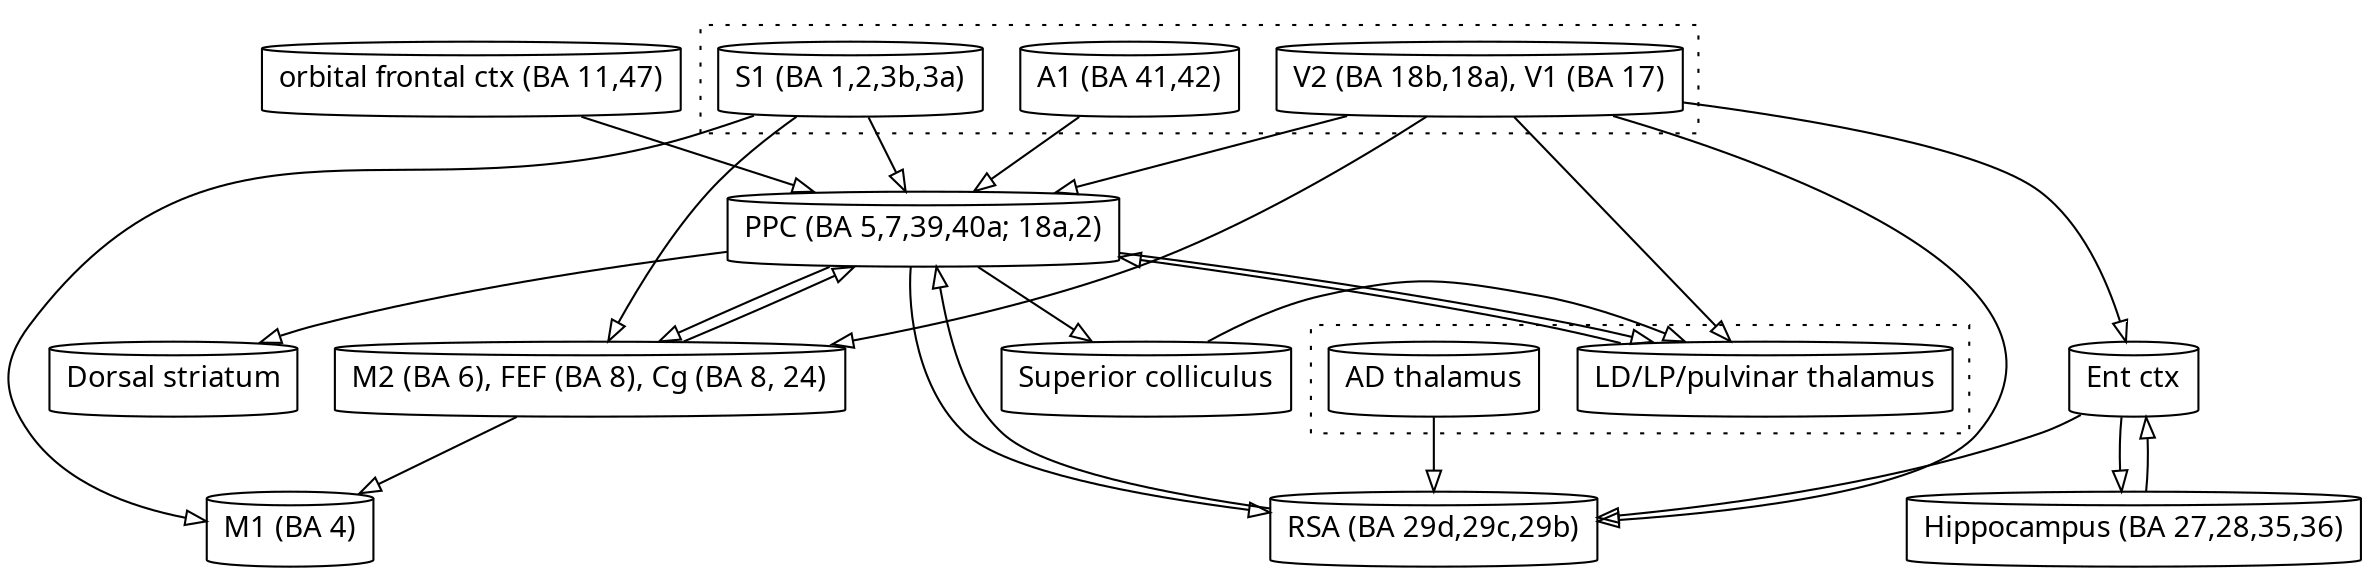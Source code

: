 digraph g {
    node [shape="cylinder"];
    //node [shape="box"];
    node [fontname="sans-serif"];
    edge [arrowhead="o" fontsize=11.0 fontname="sans-serif"]

    //pfc [label="prefrontal cortex (BA 9,10)"]
    ofc [label="orbital frontal ctx (BA 11,47)"]
    m2 [label="M2 (BA 6), FEF (BA 8), Cg (BA 8, 24)"] 
    //cg [label="anterior cingulate (BA 9,10,11,24,32)"]
    //bro [label="Broca's area (BA 44,45"]
    //wer [label="Wernicke's area (BA 39,40)"]
    m1 [label="M1 (BA 4)"]
    //ins [label="Insular ctx (BA 13,14)"]
    //gus [label="Gustatory ctx (BA 43)"]
    s1 [label="S1 (BA 1,2,3b,3a)"]
    //s2 [label="S2 (BA 40)"]
    a1 [label="A1 (BA 41,42)"]
    //a2 [label="A2 (BA 22)"]
    ppc [label="PPC (BA 5,7,39,40a; 18a,2)"]
    vis [label="V2 (BA 18b,18a), V1 (BA 17)"]
    rsa [label="RSA (BA 29d,29c,29b)"]
    ent [label="Ent ctx"]
    //por [label="TEa/POR (BA 36p)"]
    //lec [label="Lateral ent ctx"]
    //mec [label="Medial ent ctx"]
    //ect [label="Ectorhinal (BA 36)"]
    //per [label="Perirhinal (BA 35)"]
    hp [label="Hippocampus (BA 27,28,35,36)"]
    ld [label="LD/LP/pulvinar thalamus"]
    ad [label="AD thalamus"]
    sc [label="Superior colliculus"]
    str [label="Dorsal striatum"]

    ld -> ppc
    ppc -> rsa
    rsa -> ppc
    ent -> rsa
    ent -> hp
    hp -> ent
    vis -> ppc
    vis -> rsa
    vis -> ent
    ad -> rsa
    vis -> m2
    ppc -> m2
    m2 -> ppc
    m2 -> m1
    a1 -> ppc
    s1 -> ppc
    s1 -> m1
    s1 -> m2
    ofc -> ppc
    ppc -> sc
    ppc -> str
    ppc -> ld
    sc -> ld
    vis -> ld //[^Oh:2014]
    
    //limbic pathway is assoc with hippocampal formation and includes RSA, Acc, and thalamic nuclei AV, AD, LD [^Oh:2014]
    //motor pathway is primary and secondary motor cortex (MOp and MOs) and thalamic VAL nucleus
    //visual pathway is primary and assoc visual cortex (VISp, VISam, VISal/l, and TEa) and thalamic nuclei LGd, LGv, and LP [^Oh:2014]
    //somatosensory pathway is primary and assoc somatosensory cortex (SSp and SSs) and thalamic nuclei VPM, VPL and PO. SSp and VPM/VPL for incoming somatosensory information, SSs for higher-order information processing and PO modulates all SS cortical areas [^Oh:2014]
    //gustatory and visceral pathway (GU/VISC cortical areas and thalamic VPMpc/VPLpc nuclei) [^Oh:2014]
    //auditory pathway (primary and secondary AUD areas and thalamic MG nuclei) [^Oh:2014]
    //prefrontal pathway medial, orbital and lateral prefrontal cortical areas (including PL, ILA, ORB and AI) and medial, midline, intralaminar nuclei of thalamus (MD, VM, AM, PVT, CM, RH, RE and PF) [^Oh:2014]
    //reticular nucleus (RT) receives input from all pathways, getting cortico-thalamic and thalamo-cortical projections. RT output is only within thalamus [^Oh:2014]. RT==TRN. All GABAergic neurons, in a thin layer wrapping around most of and projecting within the thalamus. TRN neurons rhythmic phasic burst firing during sleep, more continuous during REM, and tonic low frequency during wake
    //anterior cingulate link between prefrontal and limbic pathways [^Oh:2014]
    //PTLp (PPC) and LD link between visual and limbic pathways [^Oh:2014]
    //PTLp gets hardly any thalamic input [^Oh:2014] but projects robustly to LP and LD. LD receives input from all visual areas, but projects exclusively to limbic areas
    //thalamic nuclei PO, VM, CM, RH and RE have wide, distributed but weak projections across wide cortical areas [^Oh:2014]

    //melanopsin RGCs project to lateral posterior thalamic nuclei/pulvinar in mouse [^Allen:2016]
    //transthalamic relays? cortical-thalamic-cortical loops? [^Sherman:2016]


    subgraph cluster_0 { 
    ld; 
    ad;
    //color="lightgrey"
    style="dotted"
    } 


    subgraph cluster_1 { 
    s1; 
    a1;
    vis;
    //color="lightgrey"
    style="dotted"
    } 


    // direct pathway and common
    // ctx -> p [label="(+) glutamate"]
    // p -> gpi [label="(-) GABA" arrowhead="dot"]
    //hemiballismus" style="dotted" color="red"]  //hemiballismus disease
}
